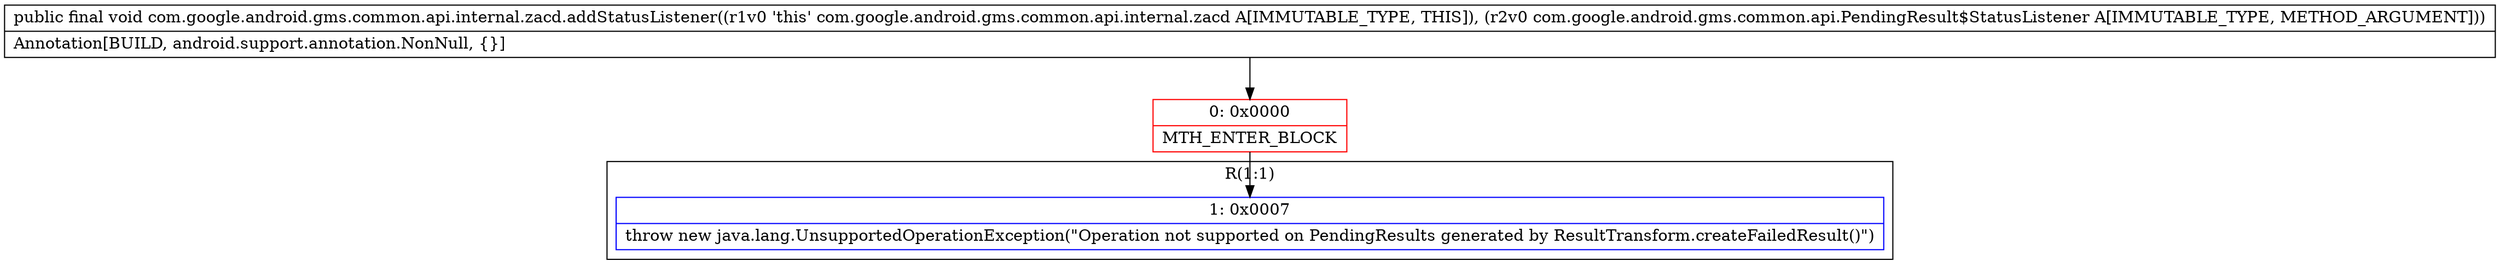 digraph "CFG forcom.google.android.gms.common.api.internal.zacd.addStatusListener(Lcom\/google\/android\/gms\/common\/api\/PendingResult$StatusListener;)V" {
subgraph cluster_Region_1864671972 {
label = "R(1:1)";
node [shape=record,color=blue];
Node_1 [shape=record,label="{1\:\ 0x0007|throw new java.lang.UnsupportedOperationException(\"Operation not supported on PendingResults generated by ResultTransform.createFailedResult()\")\l}"];
}
Node_0 [shape=record,color=red,label="{0\:\ 0x0000|MTH_ENTER_BLOCK\l}"];
MethodNode[shape=record,label="{public final void com.google.android.gms.common.api.internal.zacd.addStatusListener((r1v0 'this' com.google.android.gms.common.api.internal.zacd A[IMMUTABLE_TYPE, THIS]), (r2v0 com.google.android.gms.common.api.PendingResult$StatusListener A[IMMUTABLE_TYPE, METHOD_ARGUMENT]))  | Annotation[BUILD, android.support.annotation.NonNull, \{\}]\l}"];
MethodNode -> Node_0;
Node_0 -> Node_1;
}

